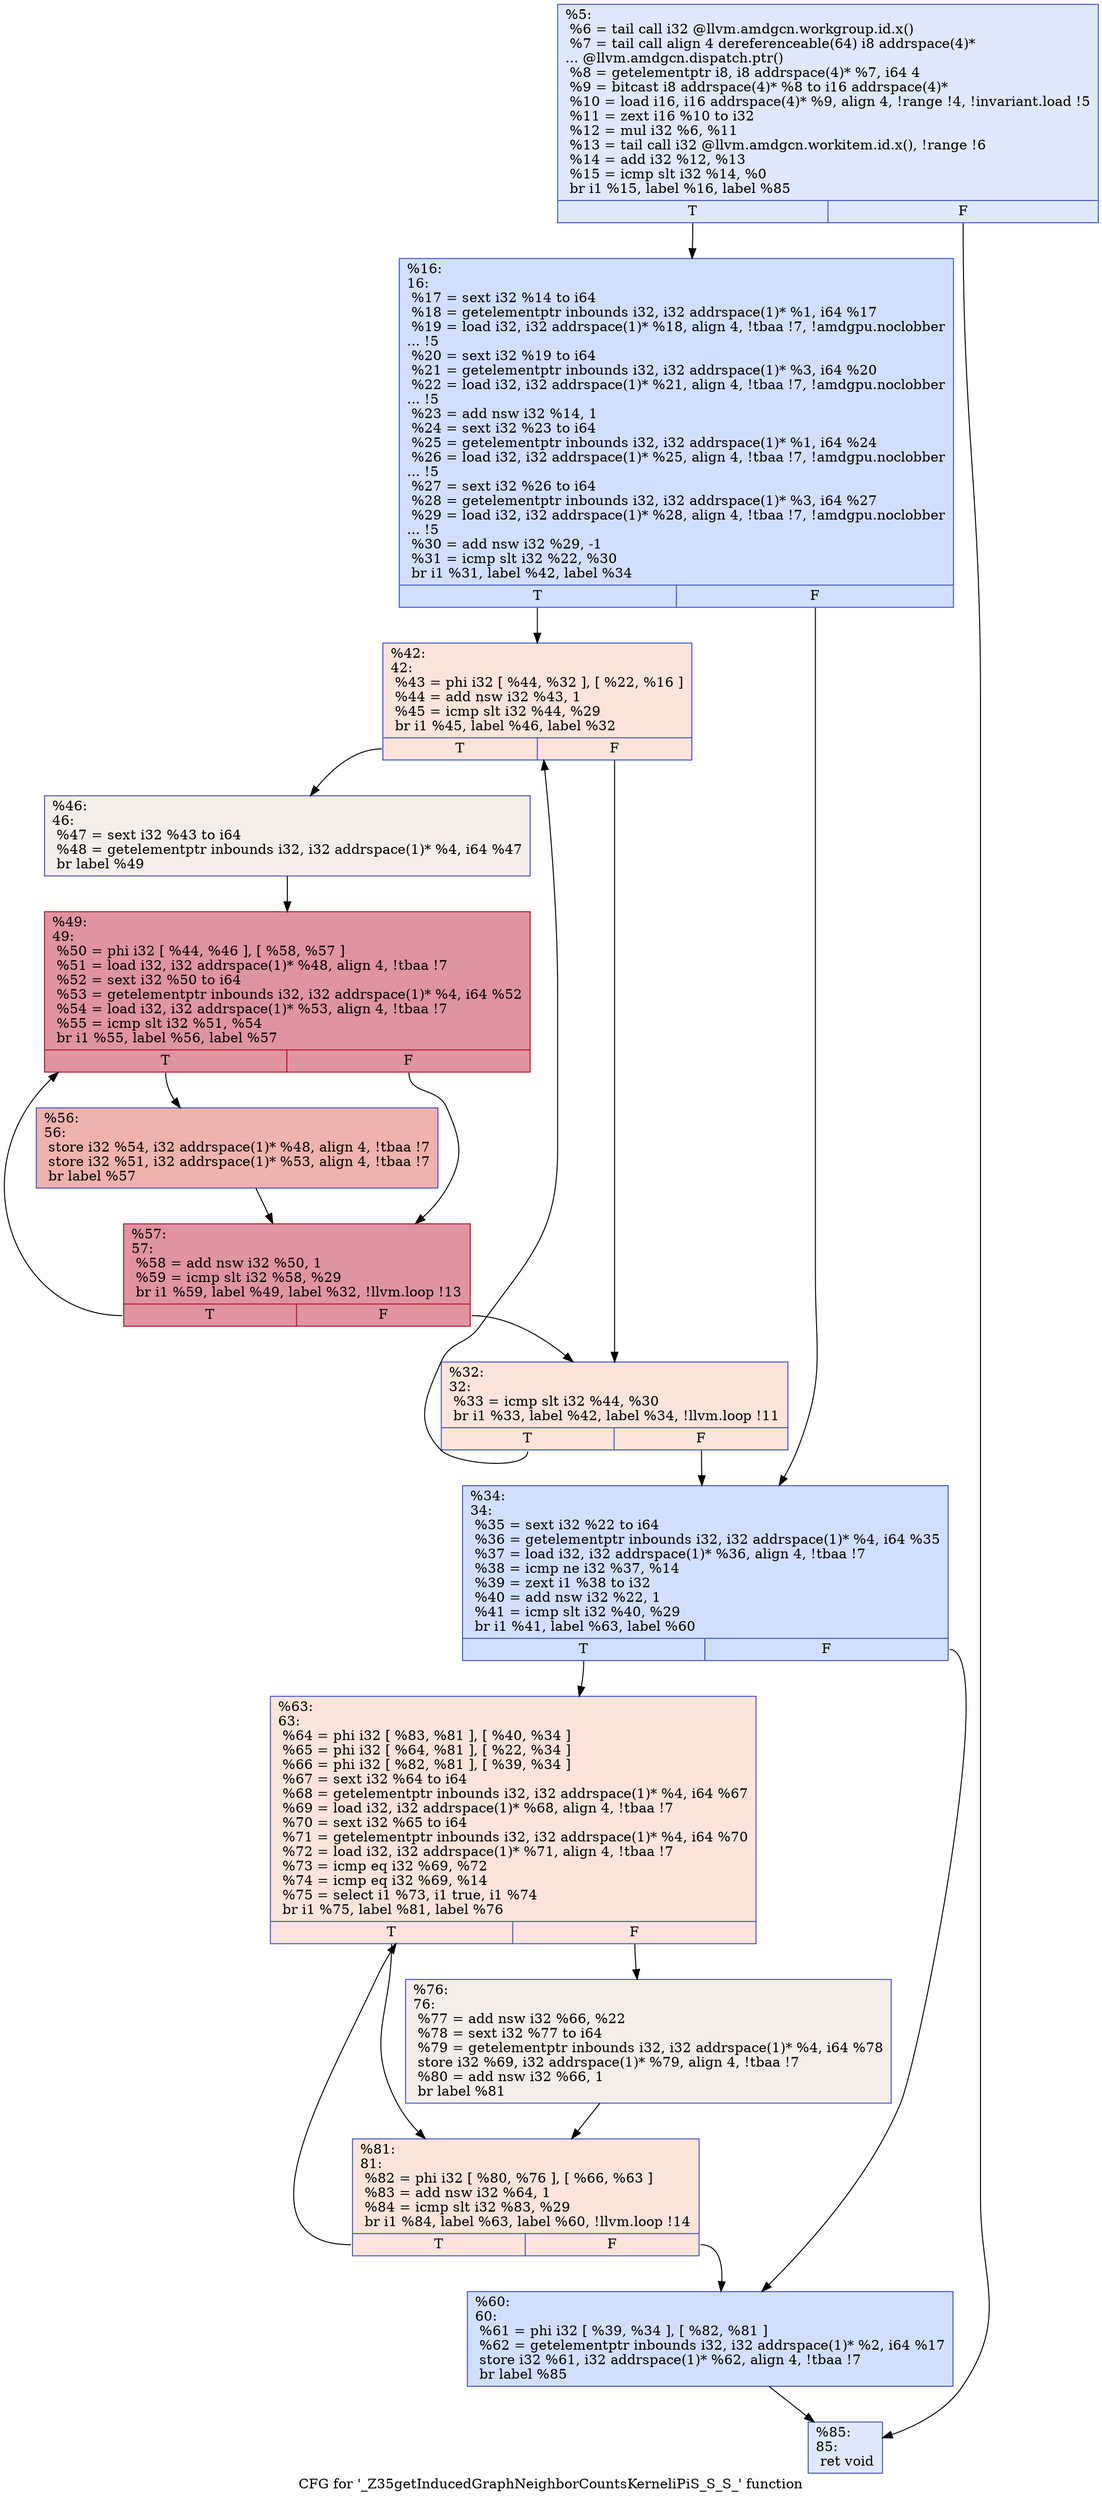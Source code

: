 digraph "CFG for '_Z35getInducedGraphNeighborCountsKerneliPiS_S_S_' function" {
	label="CFG for '_Z35getInducedGraphNeighborCountsKerneliPiS_S_S_' function";

	Node0x49a9fd0 [shape=record,color="#3d50c3ff", style=filled, fillcolor="#b5cdfa70",label="{%5:\l  %6 = tail call i32 @llvm.amdgcn.workgroup.id.x()\l  %7 = tail call align 4 dereferenceable(64) i8 addrspace(4)*\l... @llvm.amdgcn.dispatch.ptr()\l  %8 = getelementptr i8, i8 addrspace(4)* %7, i64 4\l  %9 = bitcast i8 addrspace(4)* %8 to i16 addrspace(4)*\l  %10 = load i16, i16 addrspace(4)* %9, align 4, !range !4, !invariant.load !5\l  %11 = zext i16 %10 to i32\l  %12 = mul i32 %6, %11\l  %13 = tail call i32 @llvm.amdgcn.workitem.id.x(), !range !6\l  %14 = add i32 %12, %13\l  %15 = icmp slt i32 %14, %0\l  br i1 %15, label %16, label %85\l|{<s0>T|<s1>F}}"];
	Node0x49a9fd0:s0 -> Node0x49abe70;
	Node0x49a9fd0:s1 -> Node0x49abf00;
	Node0x49abe70 [shape=record,color="#3d50c3ff", style=filled, fillcolor="#96b7ff70",label="{%16:\l16:                                               \l  %17 = sext i32 %14 to i64\l  %18 = getelementptr inbounds i32, i32 addrspace(1)* %1, i64 %17\l  %19 = load i32, i32 addrspace(1)* %18, align 4, !tbaa !7, !amdgpu.noclobber\l... !5\l  %20 = sext i32 %19 to i64\l  %21 = getelementptr inbounds i32, i32 addrspace(1)* %3, i64 %20\l  %22 = load i32, i32 addrspace(1)* %21, align 4, !tbaa !7, !amdgpu.noclobber\l... !5\l  %23 = add nsw i32 %14, 1\l  %24 = sext i32 %23 to i64\l  %25 = getelementptr inbounds i32, i32 addrspace(1)* %1, i64 %24\l  %26 = load i32, i32 addrspace(1)* %25, align 4, !tbaa !7, !amdgpu.noclobber\l... !5\l  %27 = sext i32 %26 to i64\l  %28 = getelementptr inbounds i32, i32 addrspace(1)* %3, i64 %27\l  %29 = load i32, i32 addrspace(1)* %28, align 4, !tbaa !7, !amdgpu.noclobber\l... !5\l  %30 = add nsw i32 %29, -1\l  %31 = icmp slt i32 %22, %30\l  br i1 %31, label %42, label %34\l|{<s0>T|<s1>F}}"];
	Node0x49abe70:s0 -> Node0x49ad720;
	Node0x49abe70:s1 -> Node0x49ad7b0;
	Node0x49ad8f0 [shape=record,color="#3d50c3ff", style=filled, fillcolor="#f5c1a970",label="{%32:\l32:                                               \l  %33 = icmp slt i32 %44, %30\l  br i1 %33, label %42, label %34, !llvm.loop !11\l|{<s0>T|<s1>F}}"];
	Node0x49ad8f0:s0 -> Node0x49ad720;
	Node0x49ad8f0:s1 -> Node0x49ad7b0;
	Node0x49ad7b0 [shape=record,color="#3d50c3ff", style=filled, fillcolor="#96b7ff70",label="{%34:\l34:                                               \l  %35 = sext i32 %22 to i64\l  %36 = getelementptr inbounds i32, i32 addrspace(1)* %4, i64 %35\l  %37 = load i32, i32 addrspace(1)* %36, align 4, !tbaa !7\l  %38 = icmp ne i32 %37, %14\l  %39 = zext i1 %38 to i32\l  %40 = add nsw i32 %22, 1\l  %41 = icmp slt i32 %40, %29\l  br i1 %41, label %63, label %60\l|{<s0>T|<s1>F}}"];
	Node0x49ad7b0:s0 -> Node0x49ae120;
	Node0x49ad7b0:s1 -> Node0x49ae170;
	Node0x49ad720 [shape=record,color="#3d50c3ff", style=filled, fillcolor="#f5c1a970",label="{%42:\l42:                                               \l  %43 = phi i32 [ %44, %32 ], [ %22, %16 ]\l  %44 = add nsw i32 %43, 1\l  %45 = icmp slt i32 %44, %29\l  br i1 %45, label %46, label %32\l|{<s0>T|<s1>F}}"];
	Node0x49ad720:s0 -> Node0x49ae480;
	Node0x49ad720:s1 -> Node0x49ad8f0;
	Node0x49ae480 [shape=record,color="#3d50c3ff", style=filled, fillcolor="#e8d6cc70",label="{%46:\l46:                                               \l  %47 = sext i32 %43 to i64\l  %48 = getelementptr inbounds i32, i32 addrspace(1)* %4, i64 %47\l  br label %49\l}"];
	Node0x49ae480 -> Node0x49ae690;
	Node0x49ae690 [shape=record,color="#b70d28ff", style=filled, fillcolor="#b70d2870",label="{%49:\l49:                                               \l  %50 = phi i32 [ %44, %46 ], [ %58, %57 ]\l  %51 = load i32, i32 addrspace(1)* %48, align 4, !tbaa !7\l  %52 = sext i32 %50 to i64\l  %53 = getelementptr inbounds i32, i32 addrspace(1)* %4, i64 %52\l  %54 = load i32, i32 addrspace(1)* %53, align 4, !tbaa !7\l  %55 = icmp slt i32 %51, %54\l  br i1 %55, label %56, label %57\l|{<s0>T|<s1>F}}"];
	Node0x49ae690:s0 -> Node0x49aead0;
	Node0x49ae690:s1 -> Node0x49ae750;
	Node0x49aead0 [shape=record,color="#3d50c3ff", style=filled, fillcolor="#d6524470",label="{%56:\l56:                                               \l  store i32 %54, i32 addrspace(1)* %48, align 4, !tbaa !7\l  store i32 %51, i32 addrspace(1)* %53, align 4, !tbaa !7\l  br label %57\l}"];
	Node0x49aead0 -> Node0x49ae750;
	Node0x49ae750 [shape=record,color="#b70d28ff", style=filled, fillcolor="#b70d2870",label="{%57:\l57:                                               \l  %58 = add nsw i32 %50, 1\l  %59 = icmp slt i32 %58, %29\l  br i1 %59, label %49, label %32, !llvm.loop !13\l|{<s0>T|<s1>F}}"];
	Node0x49ae750:s0 -> Node0x49ae690;
	Node0x49ae750:s1 -> Node0x49ad8f0;
	Node0x49ae170 [shape=record,color="#3d50c3ff", style=filled, fillcolor="#96b7ff70",label="{%60:\l60:                                               \l  %61 = phi i32 [ %39, %34 ], [ %82, %81 ]\l  %62 = getelementptr inbounds i32, i32 addrspace(1)* %2, i64 %17\l  store i32 %61, i32 addrspace(1)* %62, align 4, !tbaa !7\l  br label %85\l}"];
	Node0x49ae170 -> Node0x49abf00;
	Node0x49ae120 [shape=record,color="#3d50c3ff", style=filled, fillcolor="#f5c1a970",label="{%63:\l63:                                               \l  %64 = phi i32 [ %83, %81 ], [ %40, %34 ]\l  %65 = phi i32 [ %64, %81 ], [ %22, %34 ]\l  %66 = phi i32 [ %82, %81 ], [ %39, %34 ]\l  %67 = sext i32 %64 to i64\l  %68 = getelementptr inbounds i32, i32 addrspace(1)* %4, i64 %67\l  %69 = load i32, i32 addrspace(1)* %68, align 4, !tbaa !7\l  %70 = sext i32 %65 to i64\l  %71 = getelementptr inbounds i32, i32 addrspace(1)* %4, i64 %70\l  %72 = load i32, i32 addrspace(1)* %71, align 4, !tbaa !7\l  %73 = icmp eq i32 %69, %72\l  %74 = icmp eq i32 %69, %14\l  %75 = select i1 %73, i1 true, i1 %74\l  br i1 %75, label %81, label %76\l|{<s0>T|<s1>F}}"];
	Node0x49ae120:s0 -> Node0x49aeff0;
	Node0x49ae120:s1 -> Node0x49afc20;
	Node0x49afc20 [shape=record,color="#3d50c3ff", style=filled, fillcolor="#e8d6cc70",label="{%76:\l76:                                               \l  %77 = add nsw i32 %66, %22\l  %78 = sext i32 %77 to i64\l  %79 = getelementptr inbounds i32, i32 addrspace(1)* %4, i64 %78\l  store i32 %69, i32 addrspace(1)* %79, align 4, !tbaa !7\l  %80 = add nsw i32 %66, 1\l  br label %81\l}"];
	Node0x49afc20 -> Node0x49aeff0;
	Node0x49aeff0 [shape=record,color="#3d50c3ff", style=filled, fillcolor="#f5c1a970",label="{%81:\l81:                                               \l  %82 = phi i32 [ %80, %76 ], [ %66, %63 ]\l  %83 = add nsw i32 %64, 1\l  %84 = icmp slt i32 %83, %29\l  br i1 %84, label %63, label %60, !llvm.loop !14\l|{<s0>T|<s1>F}}"];
	Node0x49aeff0:s0 -> Node0x49ae120;
	Node0x49aeff0:s1 -> Node0x49ae170;
	Node0x49abf00 [shape=record,color="#3d50c3ff", style=filled, fillcolor="#b5cdfa70",label="{%85:\l85:                                               \l  ret void\l}"];
}
